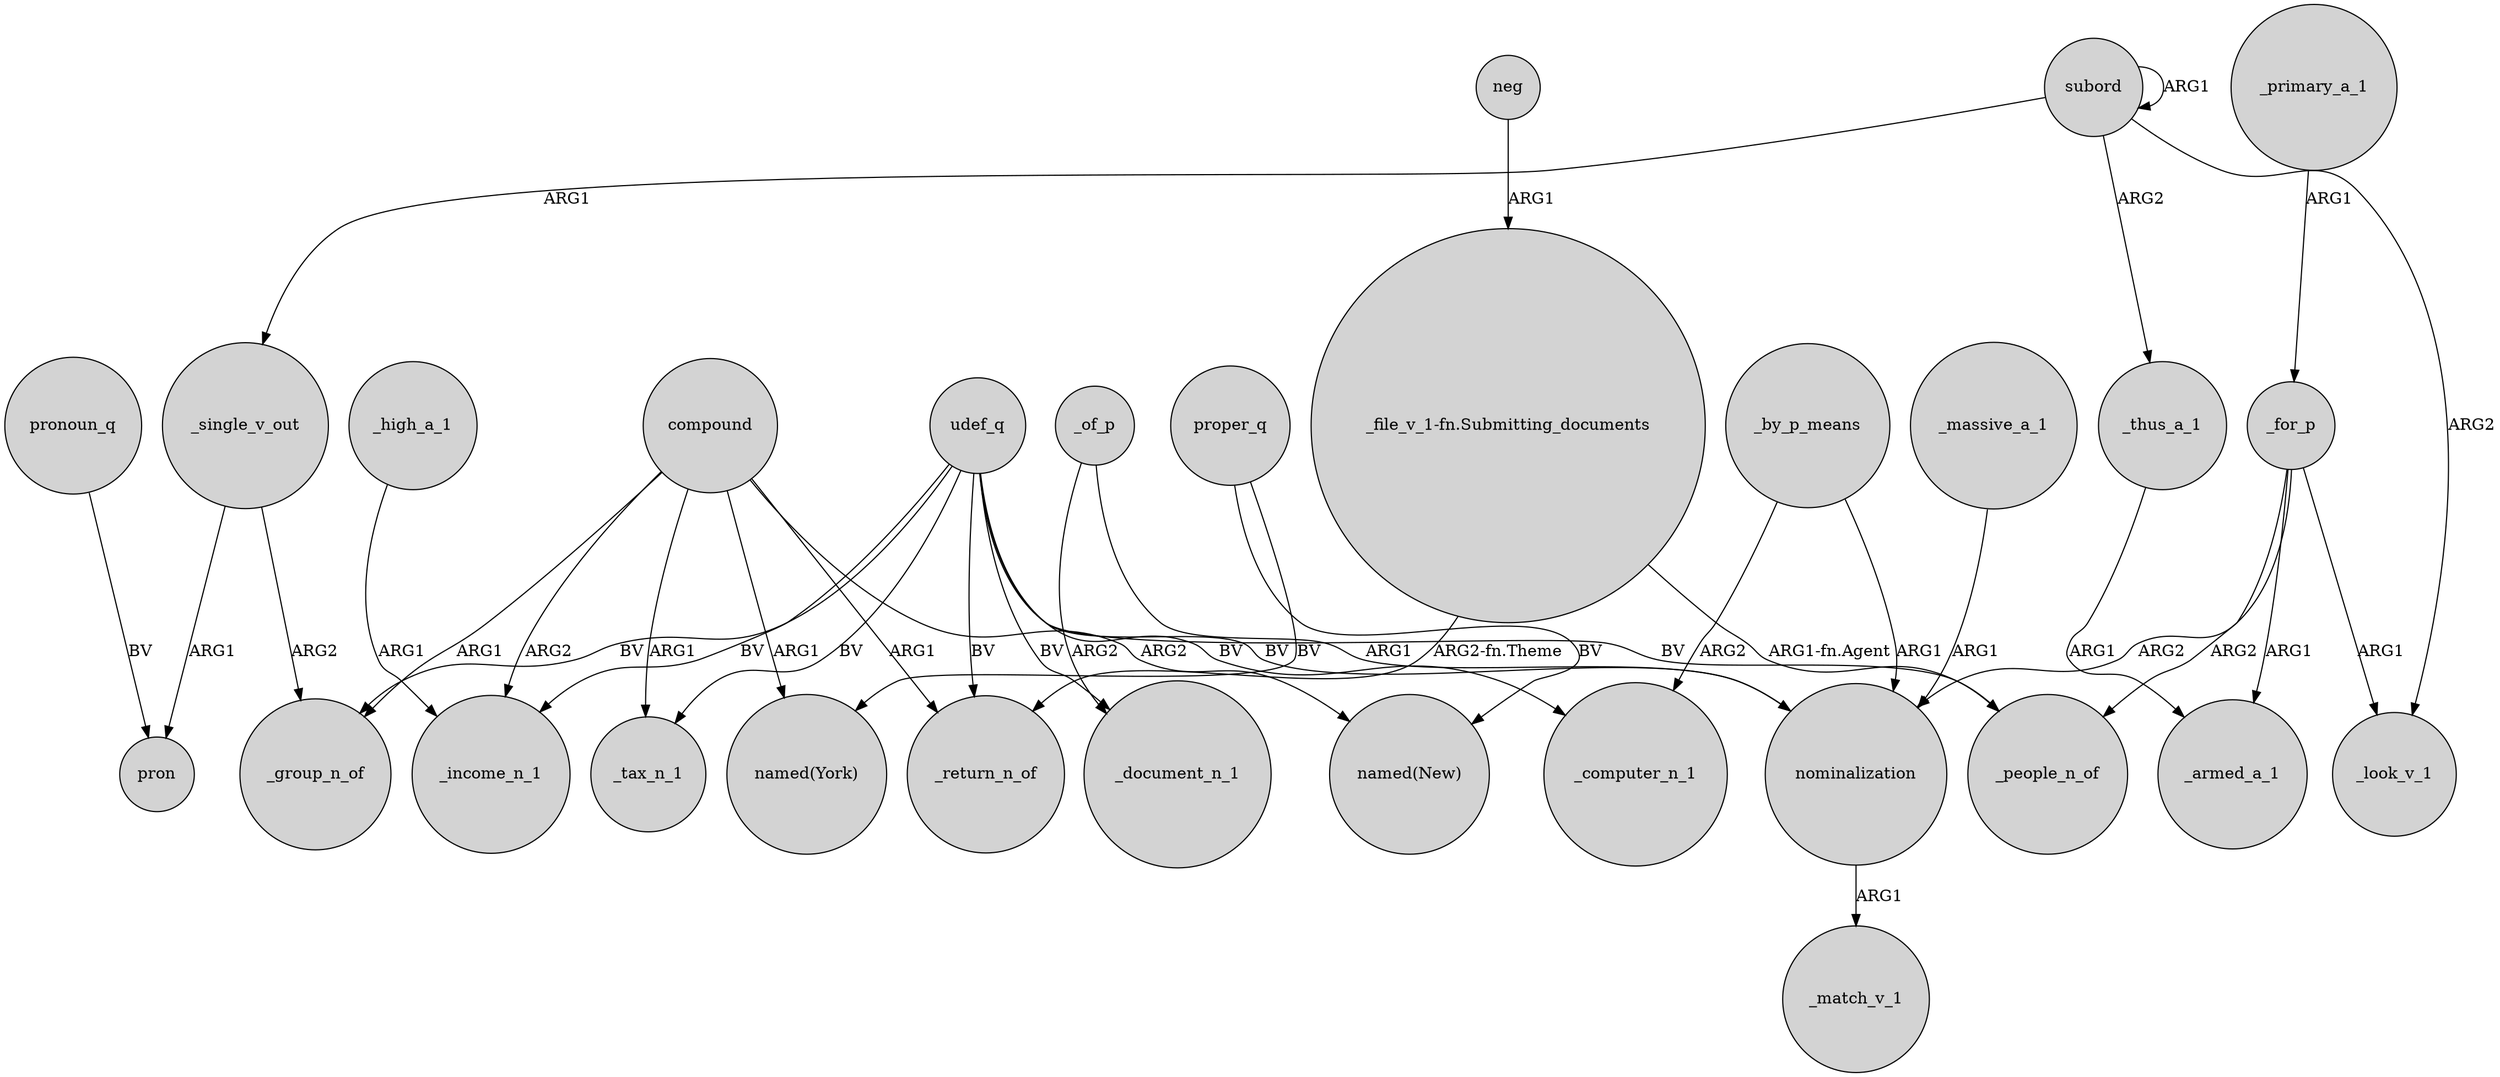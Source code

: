 digraph {
	node [shape=circle style=filled]
	"_file_v_1-fn.Submitting_documents" -> _people_n_of [label="ARG1-fn.Agent"]
	compound -> "named(New)" [label=ARG2]
	subord -> _thus_a_1 [label=ARG2]
	_single_v_out -> pron [label=ARG1]
	_of_p -> _document_n_1 [label=ARG2]
	proper_q -> "named(New)" [label=BV]
	_high_a_1 -> _income_n_1 [label=ARG1]
	udef_q -> _return_n_of [label=BV]
	_for_p -> nominalization [label=ARG2]
	neg -> "_file_v_1-fn.Submitting_documents" [label=ARG1]
	subord -> subord [label=ARG1]
	subord -> _single_v_out [label=ARG1]
	udef_q -> _document_n_1 [label=BV]
	_of_p -> nominalization [label=ARG1]
	compound -> _tax_n_1 [label=ARG1]
	udef_q -> _computer_n_1 [label=BV]
	compound -> _return_n_of [label=ARG1]
	udef_q -> _income_n_1 [label=BV]
	_thus_a_1 -> _armed_a_1 [label=ARG1]
	compound -> _income_n_1 [label=ARG2]
	_for_p -> _people_n_of [label=ARG2]
	_single_v_out -> _group_n_of [label=ARG2]
	pronoun_q -> pron [label=BV]
	udef_q -> _people_n_of [label=BV]
	udef_q -> _tax_n_1 [label=BV]
	_massive_a_1 -> nominalization [label=ARG1]
	compound -> "named(York)" [label=ARG1]
	"_file_v_1-fn.Submitting_documents" -> _return_n_of [label="ARG2-fn.Theme"]
	_for_p -> _look_v_1 [label=ARG1]
	_by_p_means -> _computer_n_1 [label=ARG2]
	udef_q -> nominalization [label=BV]
	subord -> _look_v_1 [label=ARG2]
	_by_p_means -> nominalization [label=ARG1]
	nominalization -> _match_v_1 [label=ARG1]
	proper_q -> "named(York)" [label=BV]
	udef_q -> _group_n_of [label=BV]
	compound -> _group_n_of [label=ARG1]
	_primary_a_1 -> _for_p [label=ARG1]
	_for_p -> _armed_a_1 [label=ARG1]
}
